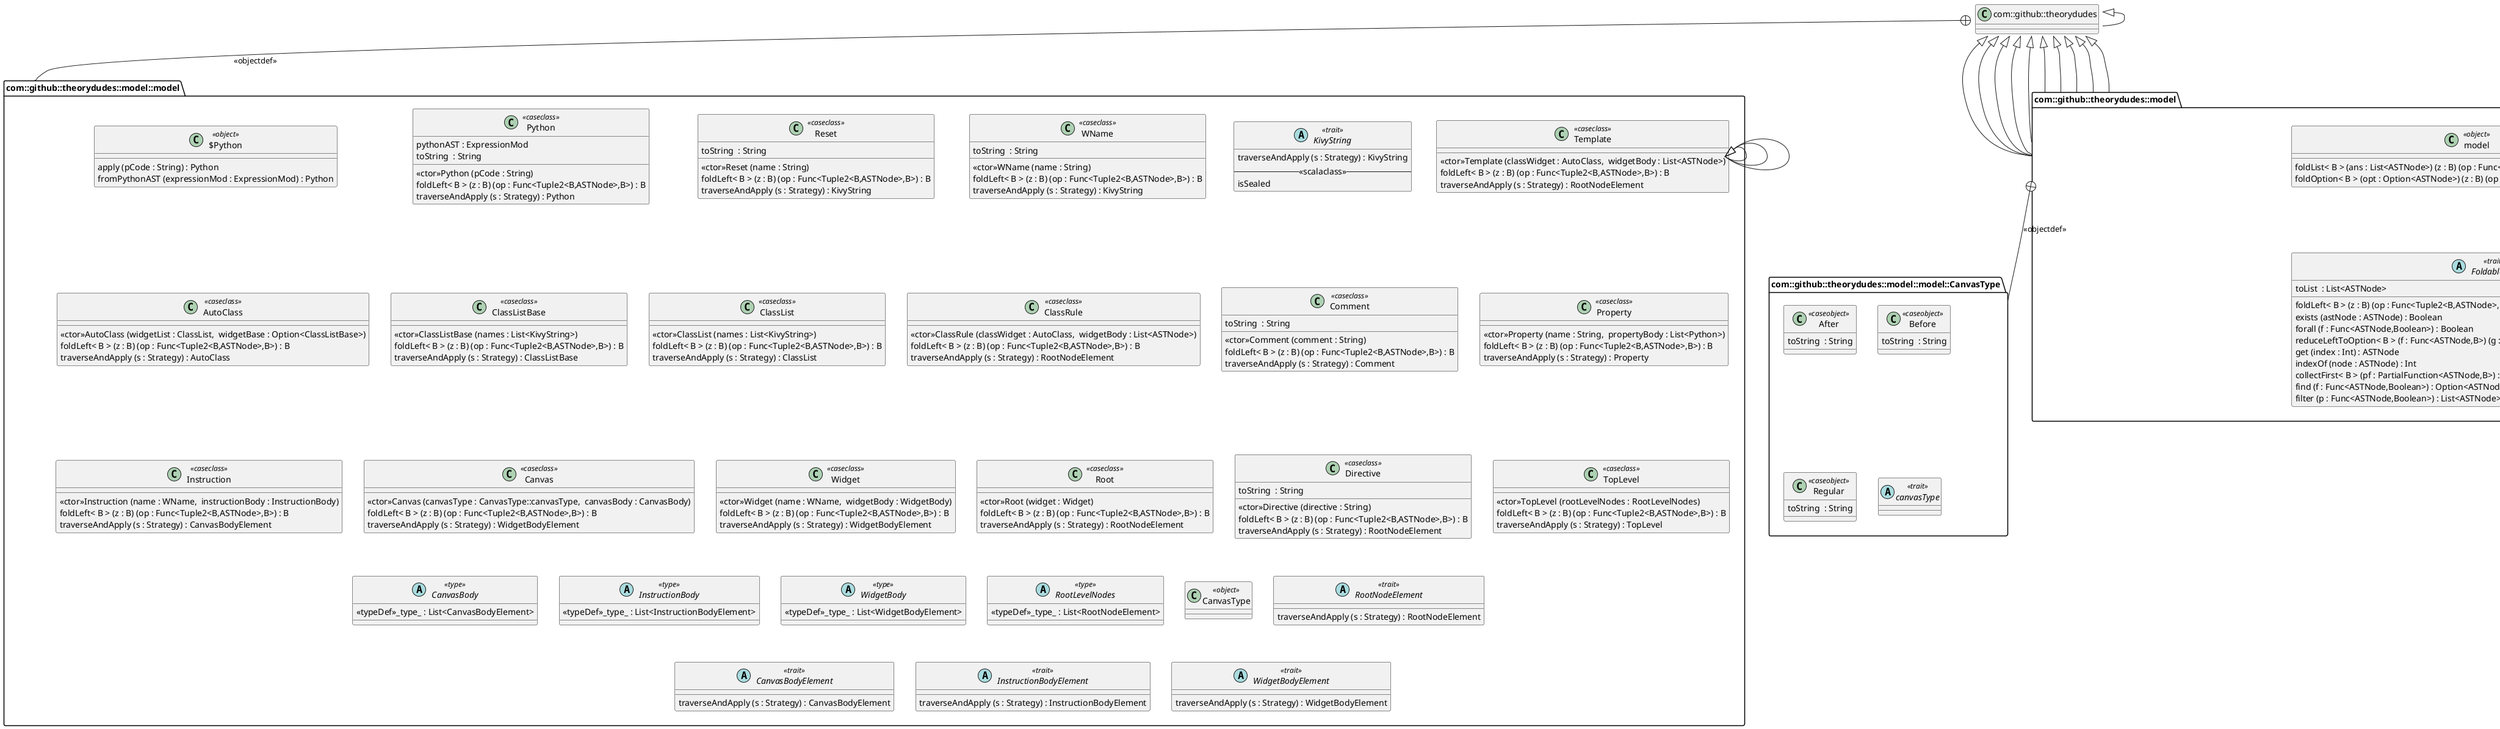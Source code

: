 @startuml need_to_find_id
package com::github::theorydudes::model::model{
    class com::github::theorydudes::model::model.$Python << object >>{
        apply (pCode : String) : Python
        fromPythonAST (expressionMod : ExpressionMod) : Python 
    
    }
    class com::github::theorydudes::model::model.Python << caseclass >>{
        pythonAST : ExpressionMod 
        << ctor >>Python (pCode : String) 
        toString  : String
        foldLeft< B > (z : B) (op : Func<Tuple2<B,ASTNode>,B>) : B
        traverseAndApply (s : Strategy) : Python 
    
    }
    class com::github::theorydudes::model::model.Reset << caseclass >>{
        << ctor >>Reset (name : String) 
        toString  : String
        foldLeft< B > (z : B) (op : Func<Tuple2<B,ASTNode>,B>) : B
        traverseAndApply (s : Strategy) : KivyString 
    
    }
    class com::github::theorydudes::model::model.WName << caseclass >>{
        << ctor >>WName (name : String) 
        toString  : String
        foldLeft< B > (z : B) (op : Func<Tuple2<B,ASTNode>,B>) : B
        traverseAndApply (s : Strategy) : KivyString 
    
    }
    abstract class com::github::theorydudes::model::model.KivyString << trait >>{
        traverseAndApply (s : Strategy) : KivyString 
    -- <<scalaclass>> --
        isSealed
    }
    class com::github::theorydudes::model::model.Template << caseclass >>{
        << ctor >>Template (classWidget : AutoClass,  widgetBody : List<ASTNode>) 
        foldLeft< B > (z : B) (op : Func<Tuple2<B,ASTNode>,B>) : B
        traverseAndApply (s : Strategy) : RootNodeElement 
    
    }
    class com::github::theorydudes::model::model.AutoClass << caseclass >>{
        << ctor >>AutoClass (widgetList : ClassList,  widgetBase : Option<ClassListBase>) 
        foldLeft< B > (z : B) (op : Func<Tuple2<B,ASTNode>,B>) : B
        traverseAndApply (s : Strategy) : AutoClass 
    
    }
    class com::github::theorydudes::model::model.ClassListBase << caseclass >>{
        << ctor >>ClassListBase (names : List<KivyString>) 
        foldLeft< B > (z : B) (op : Func<Tuple2<B,ASTNode>,B>) : B
        traverseAndApply (s : Strategy) : ClassListBase 
    
    }
    class com::github::theorydudes::model::model.ClassList << caseclass >>{
        << ctor >>ClassList (names : List<KivyString>) 
        foldLeft< B > (z : B) (op : Func<Tuple2<B,ASTNode>,B>) : B
        traverseAndApply (s : Strategy) : ClassList 
    
    }
    class com::github::theorydudes::model::model.ClassRule << caseclass >>{
        << ctor >>ClassRule (classWidget : AutoClass,  widgetBody : List<ASTNode>) 
        foldLeft< B > (z : B) (op : Func<Tuple2<B,ASTNode>,B>) : B
        traverseAndApply (s : Strategy) : RootNodeElement 
    
    }
    class com::github::theorydudes::model::model.Comment << caseclass >>{
        << ctor >>Comment (comment : String) 
        toString  : String
        foldLeft< B > (z : B) (op : Func<Tuple2<B,ASTNode>,B>) : B
        traverseAndApply (s : Strategy) : Comment 
    
    }
    class com::github::theorydudes::model::model.Property << caseclass >>{
        << ctor >>Property (name : String,  propertyBody : List<Python>) 
        foldLeft< B > (z : B) (op : Func<Tuple2<B,ASTNode>,B>) : B
        traverseAndApply (s : Strategy) : Property 
    
    }
    class com::github::theorydudes::model::model.Instruction << caseclass >>{
        << ctor >>Instruction (name : WName,  instructionBody : InstructionBody) 
        foldLeft< B > (z : B) (op : Func<Tuple2<B,ASTNode>,B>) : B
        traverseAndApply (s : Strategy) : CanvasBodyElement 
    
    }
    class com::github::theorydudes::model::model.Canvas << caseclass >>{
        << ctor >>Canvas (canvasType : CanvasType::canvasType,  canvasBody : CanvasBody) 
        foldLeft< B > (z : B) (op : Func<Tuple2<B,ASTNode>,B>) : B
        traverseAndApply (s : Strategy) : WidgetBodyElement 
    
    }
    class com::github::theorydudes::model::model.Widget << caseclass >>{
        << ctor >>Widget (name : WName,  widgetBody : WidgetBody) 
        foldLeft< B > (z : B) (op : Func<Tuple2<B,ASTNode>,B>) : B
        traverseAndApply (s : Strategy) : WidgetBodyElement 
    
    }
    class com::github::theorydudes::model::model.Root << caseclass >>{
        << ctor >>Root (widget : Widget) 
        foldLeft< B > (z : B) (op : Func<Tuple2<B,ASTNode>,B>) : B
        traverseAndApply (s : Strategy) : RootNodeElement 
    
    }
    class com::github::theorydudes::model::model.Directive << caseclass >>{
        << ctor >>Directive (directive : String) 
        toString  : String
        foldLeft< B > (z : B) (op : Func<Tuple2<B,ASTNode>,B>) : B
        traverseAndApply (s : Strategy) : RootNodeElement 
    
    }
    class com::github::theorydudes::model::model.TopLevel << caseclass >>{
        << ctor >>TopLevel (rootLevelNodes : RootLevelNodes) 
        foldLeft< B > (z : B) (op : Func<Tuple2<B,ASTNode>,B>) : B
        traverseAndApply (s : Strategy) : TopLevel 
    
    }
    abstract class com::github::theorydudes::model::model.CanvasBody << type >>{
        << typeDef >>_type_ : List<CanvasBodyElement> 
         
    }
    abstract class com::github::theorydudes::model::model.InstructionBody << type >>{
        << typeDef >>_type_ : List<InstructionBodyElement> 
         
    }
    abstract class com::github::theorydudes::model::model.WidgetBody << type >>{
        << typeDef >>_type_ : List<WidgetBodyElement> 
         
    }
    abstract class com::github::theorydudes::model::model.RootLevelNodes << type >>{
        << typeDef >>_type_ : List<RootNodeElement> 
         
    }
    class com::github::theorydudes::model::model.CanvasType << object >>
    abstract class com::github::theorydudes::model::model.RootNodeElement << trait >>{
        traverseAndApply (s : Strategy) : RootNodeElement 
    
    }
    abstract class com::github::theorydudes::model::model.CanvasBodyElement << trait >>{
        traverseAndApply (s : Strategy) : CanvasBodyElement 
    
    }
    abstract class com::github::theorydudes::model::model.InstructionBodyElement << trait >>{
        traverseAndApply (s : Strategy) : InstructionBodyElement 
    
    }
    abstract class com::github::theorydudes::model::model.WidgetBodyElement << trait >>{
        traverseAndApply (s : Strategy) : WidgetBodyElement 
    
    }
}
package com::github::theorydudes::model::model::CanvasType{
    class com::github::theorydudes::model::model::CanvasType.After << caseobject >>{
        toString  : String 
    
    }
    class com::github::theorydudes::model::model::CanvasType.Before << caseobject >>{
        toString  : String 
    
    }
    class com::github::theorydudes::model::model::CanvasType.Regular << caseobject >>{
        toString  : String 
    
    }
    abstract class com::github::theorydudes::model::model::CanvasType.canvasType << trait >>
}
package com::github::theorydudes::model{
    class com::github::theorydudes::model.model << object >>{
        foldList< B > (ans : List<ASTNode>) (z : B) (op : Func<Tuple2<B,ASTNode>,B>) : B
        foldOption< B > (opt : Option<ASTNode>) (z : B) (op : Func<Tuple2<B,ASTNode>,B>) : B 
    
    }
    abstract class com::github::theorydudes::model.ASTNode << trait >>{
        - traverseAndApply (s : Strategy) : ASTNode
        rewrite (fp : ==><ASTNode,ASTNode>) : ASTNode
        pretty  : String 
    
    }
    abstract class com::github::theorydudes::model.FoldableAST << trait >>{
        foldLeft< B > (z : B) (op : Func<Tuple2<B,ASTNode>,B>) : B
        exists (astNode : ASTNode) : Boolean
        forall (f : Func<ASTNode,Boolean>) : Boolean
        reduceLeftToOption< B > (f : Func<ASTNode,B>) (g : Func<Tuple2<B,ASTNode>,B>) : Option<B>
        get (index : Int) : ASTNode
        indexOf (node : ASTNode) : Int
        collectFirst< B > (pf : PartialFunction<ASTNode,B>) : Option<B>
        find (f : Func<ASTNode,Boolean>) : Option<ASTNode>
        toList  : List<ASTNode>
        filter (p : Func<ASTNode,Boolean>) : List<ASTNode> 
    
    }
}
com::github::theorydudes::model.FoldableAST <|-- com::github::theorydudes::model.ASTNode 
com::github::theorydudes::model.ASTNode <|-- com::github::theorydudes::model::model.WidgetBodyElement 
com::github::theorydudes::model.ASTNode <|-- com::github::theorydudes::model::model.InstructionBodyElement 
com::github::theorydudes::model.ASTNode <|-- com::github::theorydudes::model::model.CanvasBodyElement 
com::github::theorydudes::model.ASTNode <|-- com::github::theorydudes::model::model.RootNodeElement 
com::github::theorydudes::model::model::CanvasType.canvasType <|-- com::github::theorydudes::model::model::CanvasType.Regular 
com::github::theorydudes::model::model::CanvasType.canvasType <|-- com::github::theorydudes::model::model::CanvasType.Before 
com::github::theorydudes::model::model::CanvasType.canvasType <|-- com::github::theorydudes::model::model::CanvasType.After 
com::github::theorydudes::model.ASTNode <|-- com::github::theorydudes::model::model.TopLevel 
com::github::theorydudes::model::model.RootNodeElement <|-- com::github::theorydudes::model::model.Directive 
com::github::theorydudes::model::model.RootNodeElement <|-- com::github::theorydudes::model::model.Root 
com::github::theorydudes::model::model.WidgetBodyElement <|-- com::github::theorydudes::model::model.Widget 
com::github::theorydudes::model::model.WidgetBodyElement <|-- com::github::theorydudes::model::model.Canvas 
com::github::theorydudes::model::model.CanvasBodyElement <|-- com::github::theorydudes::model::model.Instruction 
com::github::theorydudes::model::model.WidgetBodyElement <|-- com::github::theorydudes::model::model.Property 
com::github::theorydudes::model::model.InstructionBodyElement <|-- com::github::theorydudes::model::model.Property 
com::github::theorydudes::model::model.WidgetBodyElement <|-- com::github::theorydudes::model::model.Comment 
com::github::theorydudes::model::model.InstructionBodyElement <|-- com::github::theorydudes::model::model.Comment 
com::github::theorydudes::model::model.CanvasBodyElement <|-- com::github::theorydudes::model::model.Comment 
com::github::theorydudes::model::model.RootNodeElement <|-- com::github::theorydudes::model::model.Comment 
com::github::theorydudes::model::model.RootNodeElement <|-- com::github::theorydudes::model::model.ClassRule 
com::github::theorydudes::model.ASTNode <|-- com::github::theorydudes::model::model.ClassList 
com::github::theorydudes::model.ASTNode <|-- com::github::theorydudes::model::model.ClassListBase 
com::github::theorydudes::model.ASTNode <|-- com::github::theorydudes::model::model.AutoClass 
com::github::theorydudes::model::model.RootNodeElement <|-- com::github::theorydudes::model::model.Template 
com::github::theorydudes::model.ASTNode <|-- com::github::theorydudes::model::model.KivyString 
com::github::theorydudes::model::model.KivyString <|-- com::github::theorydudes::model::model.WName 
com::github::theorydudes::model::model.KivyString <|-- com::github::theorydudes::model::model.Reset 
com::github::theorydudes::model.ASTNode <|-- com::github::theorydudes::model::model.Python 
com::github::theorydudes::model.$model +-- com::github::theorydudes::model::model : << objectdef >>
com::github::theorydudes::model::model.$CanvasType +-- com::github::theorydudes::model::model::CanvasType : << objectdef >>
com::github::theorydudes::model::model.Python .. com::github::theorydudes::model::model.$Python : << companion >>
@enduml